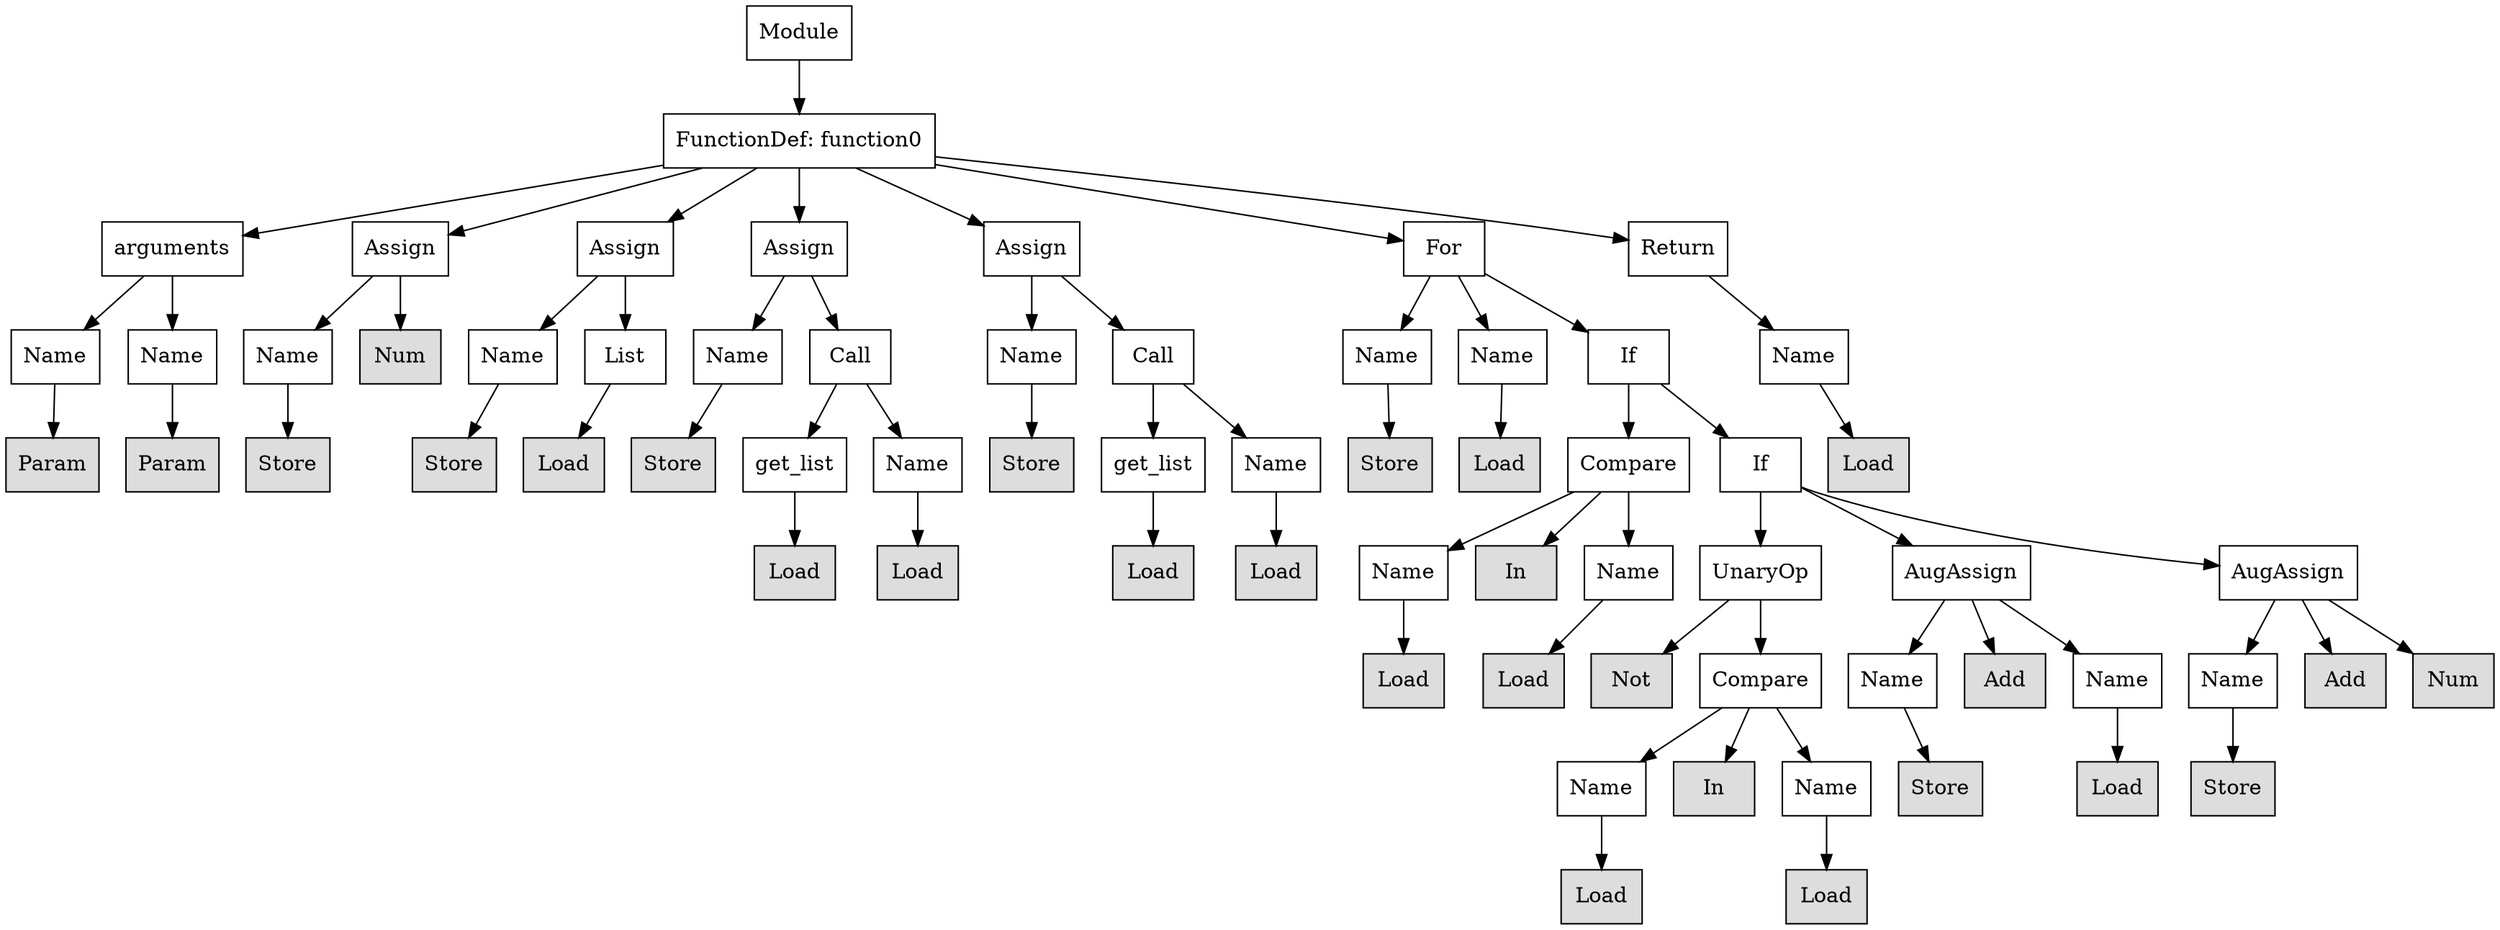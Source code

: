 digraph G {
n0 [shape=rect, label="Module"];
n1 [shape=rect, label="FunctionDef: function0"];
n2 [shape=rect, label="arguments"];
n3 [shape=rect, label="Assign"];
n4 [shape=rect, label="Assign"];
n5 [shape=rect, label="Assign"];
n6 [shape=rect, label="Assign"];
n7 [shape=rect, label="For"];
n8 [shape=rect, label="Return"];
n9 [shape=rect, label="Name"];
n10 [shape=rect, label="Name"];
n11 [shape=rect, label="Name"];
n12 [shape=rect, label="Num" style="filled" fillcolor="#dddddd"];
n13 [shape=rect, label="Name"];
n14 [shape=rect, label="List"];
n15 [shape=rect, label="Name"];
n16 [shape=rect, label="Call"];
n17 [shape=rect, label="Name"];
n18 [shape=rect, label="Call"];
n19 [shape=rect, label="Name"];
n20 [shape=rect, label="Name"];
n21 [shape=rect, label="If"];
n22 [shape=rect, label="Name"];
n23 [shape=rect, label="Param" style="filled" fillcolor="#dddddd"];
n24 [shape=rect, label="Param" style="filled" fillcolor="#dddddd"];
n25 [shape=rect, label="Store" style="filled" fillcolor="#dddddd"];
n26 [shape=rect, label="Store" style="filled" fillcolor="#dddddd"];
n27 [shape=rect, label="Load" style="filled" fillcolor="#dddddd"];
n28 [shape=rect, label="Store" style="filled" fillcolor="#dddddd"];
n29 [shape=rect, label="get_list"];
n30 [shape=rect, label="Name"];
n31 [shape=rect, label="Store" style="filled" fillcolor="#dddddd"];
n32 [shape=rect, label="get_list"];
n33 [shape=rect, label="Name"];
n34 [shape=rect, label="Store" style="filled" fillcolor="#dddddd"];
n35 [shape=rect, label="Load" style="filled" fillcolor="#dddddd"];
n36 [shape=rect, label="Compare"];
n37 [shape=rect, label="If"];
n38 [shape=rect, label="Load" style="filled" fillcolor="#dddddd"];
n39 [shape=rect, label="Load" style="filled" fillcolor="#dddddd"];
n40 [shape=rect, label="Load" style="filled" fillcolor="#dddddd"];
n41 [shape=rect, label="Load" style="filled" fillcolor="#dddddd"];
n42 [shape=rect, label="Load" style="filled" fillcolor="#dddddd"];
n43 [shape=rect, label="Name"];
n44 [shape=rect, label="In" style="filled" fillcolor="#dddddd"];
n45 [shape=rect, label="Name"];
n46 [shape=rect, label="UnaryOp"];
n47 [shape=rect, label="AugAssign"];
n48 [shape=rect, label="AugAssign"];
n49 [shape=rect, label="Load" style="filled" fillcolor="#dddddd"];
n50 [shape=rect, label="Load" style="filled" fillcolor="#dddddd"];
n51 [shape=rect, label="Not" style="filled" fillcolor="#dddddd"];
n52 [shape=rect, label="Compare"];
n53 [shape=rect, label="Name"];
n54 [shape=rect, label="Add" style="filled" fillcolor="#dddddd"];
n55 [shape=rect, label="Name"];
n56 [shape=rect, label="Name"];
n57 [shape=rect, label="Add" style="filled" fillcolor="#dddddd"];
n58 [shape=rect, label="Num" style="filled" fillcolor="#dddddd"];
n59 [shape=rect, label="Name"];
n60 [shape=rect, label="In" style="filled" fillcolor="#dddddd"];
n61 [shape=rect, label="Name"];
n62 [shape=rect, label="Store" style="filled" fillcolor="#dddddd"];
n63 [shape=rect, label="Load" style="filled" fillcolor="#dddddd"];
n64 [shape=rect, label="Store" style="filled" fillcolor="#dddddd"];
n65 [shape=rect, label="Load" style="filled" fillcolor="#dddddd"];
n66 [shape=rect, label="Load" style="filled" fillcolor="#dddddd"];
n0 -> n1;
n1 -> n2;
n1 -> n3;
n1 -> n4;
n1 -> n5;
n1 -> n6;
n1 -> n7;
n1 -> n8;
n2 -> n9;
n2 -> n10;
n3 -> n11;
n3 -> n12;
n4 -> n13;
n4 -> n14;
n5 -> n15;
n5 -> n16;
n6 -> n17;
n6 -> n18;
n7 -> n19;
n7 -> n20;
n7 -> n21;
n8 -> n22;
n9 -> n23;
n10 -> n24;
n11 -> n25;
n13 -> n26;
n14 -> n27;
n15 -> n28;
n16 -> n29;
n16 -> n30;
n17 -> n31;
n18 -> n32;
n18 -> n33;
n19 -> n34;
n20 -> n35;
n21 -> n36;
n21 -> n37;
n22 -> n38;
n29 -> n39;
n30 -> n40;
n32 -> n41;
n33 -> n42;
n36 -> n43;
n36 -> n44;
n36 -> n45;
n37 -> n46;
n37 -> n47;
n37 -> n48;
n43 -> n49;
n45 -> n50;
n46 -> n51;
n46 -> n52;
n47 -> n53;
n47 -> n54;
n47 -> n55;
n48 -> n56;
n48 -> n57;
n48 -> n58;
n52 -> n59;
n52 -> n60;
n52 -> n61;
n53 -> n62;
n55 -> n63;
n56 -> n64;
n59 -> n65;
n61 -> n66;
}
